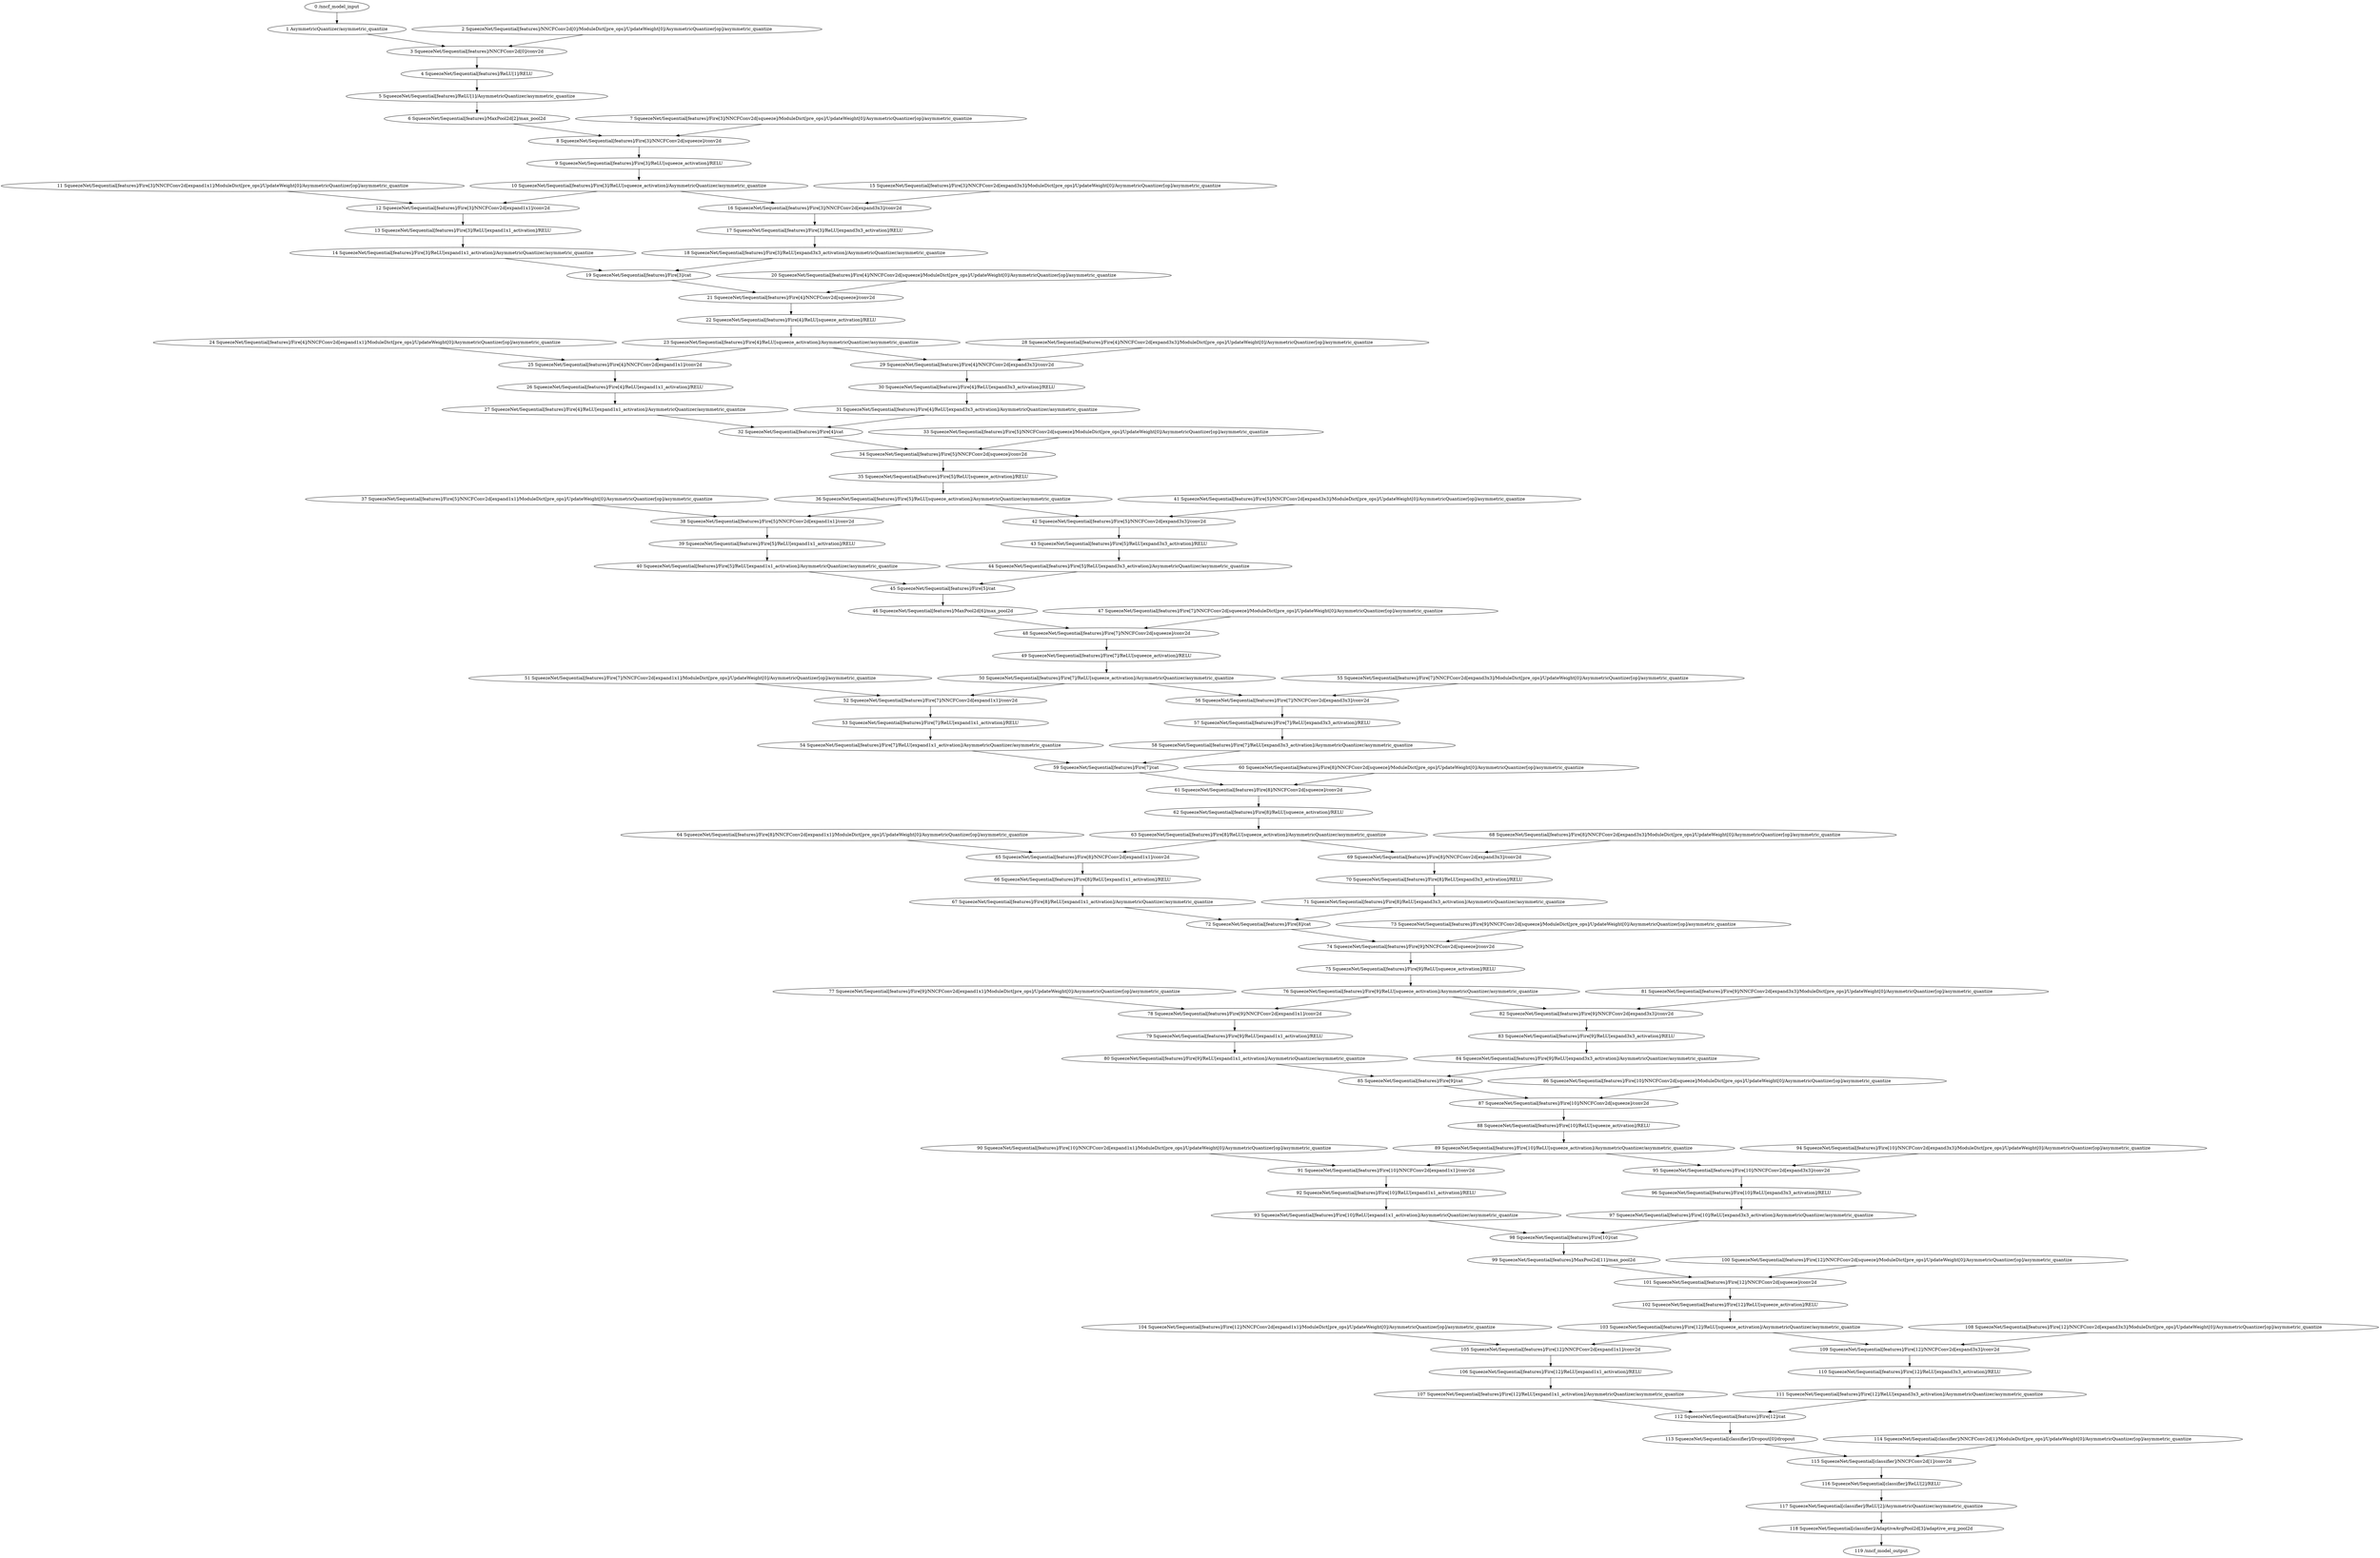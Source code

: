 strict digraph  {
"0 /nncf_model_input" [id=0, scope="", type=nncf_model_input];
"1 AsymmetricQuantizer/asymmetric_quantize" [id=1, scope=AsymmetricQuantizer, type=asymmetric_quantize];
"2 SqueezeNet/Sequential[features]/NNCFConv2d[0]/ModuleDict[pre_ops]/UpdateWeight[0]/AsymmetricQuantizer[op]/asymmetric_quantize" [id=2, scope="SqueezeNet/Sequential[features]/NNCFConv2d[0]/ModuleDict[pre_ops]/UpdateWeight[0]/AsymmetricQuantizer[op]", type=asymmetric_quantize];
"3 SqueezeNet/Sequential[features]/NNCFConv2d[0]/conv2d" [id=3, scope="SqueezeNet/Sequential[features]/NNCFConv2d[0]", type=conv2d];
"4 SqueezeNet/Sequential[features]/ReLU[1]/RELU" [id=4, scope="SqueezeNet/Sequential[features]/ReLU[1]", type=RELU];
"5 SqueezeNet/Sequential[features]/ReLU[1]/AsymmetricQuantizer/asymmetric_quantize" [id=5, scope="SqueezeNet/Sequential[features]/ReLU[1]/AsymmetricQuantizer", type=asymmetric_quantize];
"6 SqueezeNet/Sequential[features]/MaxPool2d[2]/max_pool2d" [id=6, scope="SqueezeNet/Sequential[features]/MaxPool2d[2]", type=max_pool2d];
"7 SqueezeNet/Sequential[features]/Fire[3]/NNCFConv2d[squeeze]/ModuleDict[pre_ops]/UpdateWeight[0]/AsymmetricQuantizer[op]/asymmetric_quantize" [id=7, scope="SqueezeNet/Sequential[features]/Fire[3]/NNCFConv2d[squeeze]/ModuleDict[pre_ops]/UpdateWeight[0]/AsymmetricQuantizer[op]", type=asymmetric_quantize];
"8 SqueezeNet/Sequential[features]/Fire[3]/NNCFConv2d[squeeze]/conv2d" [id=8, scope="SqueezeNet/Sequential[features]/Fire[3]/NNCFConv2d[squeeze]", type=conv2d];
"9 SqueezeNet/Sequential[features]/Fire[3]/ReLU[squeeze_activation]/RELU" [id=9, scope="SqueezeNet/Sequential[features]/Fire[3]/ReLU[squeeze_activation]", type=RELU];
"10 SqueezeNet/Sequential[features]/Fire[3]/ReLU[squeeze_activation]/AsymmetricQuantizer/asymmetric_quantize" [id=10, scope="SqueezeNet/Sequential[features]/Fire[3]/ReLU[squeeze_activation]/AsymmetricQuantizer", type=asymmetric_quantize];
"11 SqueezeNet/Sequential[features]/Fire[3]/NNCFConv2d[expand1x1]/ModuleDict[pre_ops]/UpdateWeight[0]/AsymmetricQuantizer[op]/asymmetric_quantize" [id=11, scope="SqueezeNet/Sequential[features]/Fire[3]/NNCFConv2d[expand1x1]/ModuleDict[pre_ops]/UpdateWeight[0]/AsymmetricQuantizer[op]", type=asymmetric_quantize];
"12 SqueezeNet/Sequential[features]/Fire[3]/NNCFConv2d[expand1x1]/conv2d" [id=12, scope="SqueezeNet/Sequential[features]/Fire[3]/NNCFConv2d[expand1x1]", type=conv2d];
"13 SqueezeNet/Sequential[features]/Fire[3]/ReLU[expand1x1_activation]/RELU" [id=13, scope="SqueezeNet/Sequential[features]/Fire[3]/ReLU[expand1x1_activation]", type=RELU];
"14 SqueezeNet/Sequential[features]/Fire[3]/ReLU[expand1x1_activation]/AsymmetricQuantizer/asymmetric_quantize" [id=14, scope="SqueezeNet/Sequential[features]/Fire[3]/ReLU[expand1x1_activation]/AsymmetricQuantizer", type=asymmetric_quantize];
"15 SqueezeNet/Sequential[features]/Fire[3]/NNCFConv2d[expand3x3]/ModuleDict[pre_ops]/UpdateWeight[0]/AsymmetricQuantizer[op]/asymmetric_quantize" [id=15, scope="SqueezeNet/Sequential[features]/Fire[3]/NNCFConv2d[expand3x3]/ModuleDict[pre_ops]/UpdateWeight[0]/AsymmetricQuantizer[op]", type=asymmetric_quantize];
"16 SqueezeNet/Sequential[features]/Fire[3]/NNCFConv2d[expand3x3]/conv2d" [id=16, scope="SqueezeNet/Sequential[features]/Fire[3]/NNCFConv2d[expand3x3]", type=conv2d];
"17 SqueezeNet/Sequential[features]/Fire[3]/ReLU[expand3x3_activation]/RELU" [id=17, scope="SqueezeNet/Sequential[features]/Fire[3]/ReLU[expand3x3_activation]", type=RELU];
"18 SqueezeNet/Sequential[features]/Fire[3]/ReLU[expand3x3_activation]/AsymmetricQuantizer/asymmetric_quantize" [id=18, scope="SqueezeNet/Sequential[features]/Fire[3]/ReLU[expand3x3_activation]/AsymmetricQuantizer", type=asymmetric_quantize];
"19 SqueezeNet/Sequential[features]/Fire[3]/cat" [id=19, scope="SqueezeNet/Sequential[features]/Fire[3]", type=cat];
"20 SqueezeNet/Sequential[features]/Fire[4]/NNCFConv2d[squeeze]/ModuleDict[pre_ops]/UpdateWeight[0]/AsymmetricQuantizer[op]/asymmetric_quantize" [id=20, scope="SqueezeNet/Sequential[features]/Fire[4]/NNCFConv2d[squeeze]/ModuleDict[pre_ops]/UpdateWeight[0]/AsymmetricQuantizer[op]", type=asymmetric_quantize];
"21 SqueezeNet/Sequential[features]/Fire[4]/NNCFConv2d[squeeze]/conv2d" [id=21, scope="SqueezeNet/Sequential[features]/Fire[4]/NNCFConv2d[squeeze]", type=conv2d];
"22 SqueezeNet/Sequential[features]/Fire[4]/ReLU[squeeze_activation]/RELU" [id=22, scope="SqueezeNet/Sequential[features]/Fire[4]/ReLU[squeeze_activation]", type=RELU];
"23 SqueezeNet/Sequential[features]/Fire[4]/ReLU[squeeze_activation]/AsymmetricQuantizer/asymmetric_quantize" [id=23, scope="SqueezeNet/Sequential[features]/Fire[4]/ReLU[squeeze_activation]/AsymmetricQuantizer", type=asymmetric_quantize];
"24 SqueezeNet/Sequential[features]/Fire[4]/NNCFConv2d[expand1x1]/ModuleDict[pre_ops]/UpdateWeight[0]/AsymmetricQuantizer[op]/asymmetric_quantize" [id=24, scope="SqueezeNet/Sequential[features]/Fire[4]/NNCFConv2d[expand1x1]/ModuleDict[pre_ops]/UpdateWeight[0]/AsymmetricQuantizer[op]", type=asymmetric_quantize];
"25 SqueezeNet/Sequential[features]/Fire[4]/NNCFConv2d[expand1x1]/conv2d" [id=25, scope="SqueezeNet/Sequential[features]/Fire[4]/NNCFConv2d[expand1x1]", type=conv2d];
"26 SqueezeNet/Sequential[features]/Fire[4]/ReLU[expand1x1_activation]/RELU" [id=26, scope="SqueezeNet/Sequential[features]/Fire[4]/ReLU[expand1x1_activation]", type=RELU];
"27 SqueezeNet/Sequential[features]/Fire[4]/ReLU[expand1x1_activation]/AsymmetricQuantizer/asymmetric_quantize" [id=27, scope="SqueezeNet/Sequential[features]/Fire[4]/ReLU[expand1x1_activation]/AsymmetricQuantizer", type=asymmetric_quantize];
"28 SqueezeNet/Sequential[features]/Fire[4]/NNCFConv2d[expand3x3]/ModuleDict[pre_ops]/UpdateWeight[0]/AsymmetricQuantizer[op]/asymmetric_quantize" [id=28, scope="SqueezeNet/Sequential[features]/Fire[4]/NNCFConv2d[expand3x3]/ModuleDict[pre_ops]/UpdateWeight[0]/AsymmetricQuantizer[op]", type=asymmetric_quantize];
"29 SqueezeNet/Sequential[features]/Fire[4]/NNCFConv2d[expand3x3]/conv2d" [id=29, scope="SqueezeNet/Sequential[features]/Fire[4]/NNCFConv2d[expand3x3]", type=conv2d];
"30 SqueezeNet/Sequential[features]/Fire[4]/ReLU[expand3x3_activation]/RELU" [id=30, scope="SqueezeNet/Sequential[features]/Fire[4]/ReLU[expand3x3_activation]", type=RELU];
"31 SqueezeNet/Sequential[features]/Fire[4]/ReLU[expand3x3_activation]/AsymmetricQuantizer/asymmetric_quantize" [id=31, scope="SqueezeNet/Sequential[features]/Fire[4]/ReLU[expand3x3_activation]/AsymmetricQuantizer", type=asymmetric_quantize];
"32 SqueezeNet/Sequential[features]/Fire[4]/cat" [id=32, scope="SqueezeNet/Sequential[features]/Fire[4]", type=cat];
"33 SqueezeNet/Sequential[features]/Fire[5]/NNCFConv2d[squeeze]/ModuleDict[pre_ops]/UpdateWeight[0]/AsymmetricQuantizer[op]/asymmetric_quantize" [id=33, scope="SqueezeNet/Sequential[features]/Fire[5]/NNCFConv2d[squeeze]/ModuleDict[pre_ops]/UpdateWeight[0]/AsymmetricQuantizer[op]", type=asymmetric_quantize];
"34 SqueezeNet/Sequential[features]/Fire[5]/NNCFConv2d[squeeze]/conv2d" [id=34, scope="SqueezeNet/Sequential[features]/Fire[5]/NNCFConv2d[squeeze]", type=conv2d];
"35 SqueezeNet/Sequential[features]/Fire[5]/ReLU[squeeze_activation]/RELU" [id=35, scope="SqueezeNet/Sequential[features]/Fire[5]/ReLU[squeeze_activation]", type=RELU];
"36 SqueezeNet/Sequential[features]/Fire[5]/ReLU[squeeze_activation]/AsymmetricQuantizer/asymmetric_quantize" [id=36, scope="SqueezeNet/Sequential[features]/Fire[5]/ReLU[squeeze_activation]/AsymmetricQuantizer", type=asymmetric_quantize];
"37 SqueezeNet/Sequential[features]/Fire[5]/NNCFConv2d[expand1x1]/ModuleDict[pre_ops]/UpdateWeight[0]/AsymmetricQuantizer[op]/asymmetric_quantize" [id=37, scope="SqueezeNet/Sequential[features]/Fire[5]/NNCFConv2d[expand1x1]/ModuleDict[pre_ops]/UpdateWeight[0]/AsymmetricQuantizer[op]", type=asymmetric_quantize];
"38 SqueezeNet/Sequential[features]/Fire[5]/NNCFConv2d[expand1x1]/conv2d" [id=38, scope="SqueezeNet/Sequential[features]/Fire[5]/NNCFConv2d[expand1x1]", type=conv2d];
"39 SqueezeNet/Sequential[features]/Fire[5]/ReLU[expand1x1_activation]/RELU" [id=39, scope="SqueezeNet/Sequential[features]/Fire[5]/ReLU[expand1x1_activation]", type=RELU];
"40 SqueezeNet/Sequential[features]/Fire[5]/ReLU[expand1x1_activation]/AsymmetricQuantizer/asymmetric_quantize" [id=40, scope="SqueezeNet/Sequential[features]/Fire[5]/ReLU[expand1x1_activation]/AsymmetricQuantizer", type=asymmetric_quantize];
"41 SqueezeNet/Sequential[features]/Fire[5]/NNCFConv2d[expand3x3]/ModuleDict[pre_ops]/UpdateWeight[0]/AsymmetricQuantizer[op]/asymmetric_quantize" [id=41, scope="SqueezeNet/Sequential[features]/Fire[5]/NNCFConv2d[expand3x3]/ModuleDict[pre_ops]/UpdateWeight[0]/AsymmetricQuantizer[op]", type=asymmetric_quantize];
"42 SqueezeNet/Sequential[features]/Fire[5]/NNCFConv2d[expand3x3]/conv2d" [id=42, scope="SqueezeNet/Sequential[features]/Fire[5]/NNCFConv2d[expand3x3]", type=conv2d];
"43 SqueezeNet/Sequential[features]/Fire[5]/ReLU[expand3x3_activation]/RELU" [id=43, scope="SqueezeNet/Sequential[features]/Fire[5]/ReLU[expand3x3_activation]", type=RELU];
"44 SqueezeNet/Sequential[features]/Fire[5]/ReLU[expand3x3_activation]/AsymmetricQuantizer/asymmetric_quantize" [id=44, scope="SqueezeNet/Sequential[features]/Fire[5]/ReLU[expand3x3_activation]/AsymmetricQuantizer", type=asymmetric_quantize];
"45 SqueezeNet/Sequential[features]/Fire[5]/cat" [id=45, scope="SqueezeNet/Sequential[features]/Fire[5]", type=cat];
"46 SqueezeNet/Sequential[features]/MaxPool2d[6]/max_pool2d" [id=46, scope="SqueezeNet/Sequential[features]/MaxPool2d[6]", type=max_pool2d];
"47 SqueezeNet/Sequential[features]/Fire[7]/NNCFConv2d[squeeze]/ModuleDict[pre_ops]/UpdateWeight[0]/AsymmetricQuantizer[op]/asymmetric_quantize" [id=47, scope="SqueezeNet/Sequential[features]/Fire[7]/NNCFConv2d[squeeze]/ModuleDict[pre_ops]/UpdateWeight[0]/AsymmetricQuantizer[op]", type=asymmetric_quantize];
"48 SqueezeNet/Sequential[features]/Fire[7]/NNCFConv2d[squeeze]/conv2d" [id=48, scope="SqueezeNet/Sequential[features]/Fire[7]/NNCFConv2d[squeeze]", type=conv2d];
"49 SqueezeNet/Sequential[features]/Fire[7]/ReLU[squeeze_activation]/RELU" [id=49, scope="SqueezeNet/Sequential[features]/Fire[7]/ReLU[squeeze_activation]", type=RELU];
"50 SqueezeNet/Sequential[features]/Fire[7]/ReLU[squeeze_activation]/AsymmetricQuantizer/asymmetric_quantize" [id=50, scope="SqueezeNet/Sequential[features]/Fire[7]/ReLU[squeeze_activation]/AsymmetricQuantizer", type=asymmetric_quantize];
"51 SqueezeNet/Sequential[features]/Fire[7]/NNCFConv2d[expand1x1]/ModuleDict[pre_ops]/UpdateWeight[0]/AsymmetricQuantizer[op]/asymmetric_quantize" [id=51, scope="SqueezeNet/Sequential[features]/Fire[7]/NNCFConv2d[expand1x1]/ModuleDict[pre_ops]/UpdateWeight[0]/AsymmetricQuantizer[op]", type=asymmetric_quantize];
"52 SqueezeNet/Sequential[features]/Fire[7]/NNCFConv2d[expand1x1]/conv2d" [id=52, scope="SqueezeNet/Sequential[features]/Fire[7]/NNCFConv2d[expand1x1]", type=conv2d];
"53 SqueezeNet/Sequential[features]/Fire[7]/ReLU[expand1x1_activation]/RELU" [id=53, scope="SqueezeNet/Sequential[features]/Fire[7]/ReLU[expand1x1_activation]", type=RELU];
"54 SqueezeNet/Sequential[features]/Fire[7]/ReLU[expand1x1_activation]/AsymmetricQuantizer/asymmetric_quantize" [id=54, scope="SqueezeNet/Sequential[features]/Fire[7]/ReLU[expand1x1_activation]/AsymmetricQuantizer", type=asymmetric_quantize];
"55 SqueezeNet/Sequential[features]/Fire[7]/NNCFConv2d[expand3x3]/ModuleDict[pre_ops]/UpdateWeight[0]/AsymmetricQuantizer[op]/asymmetric_quantize" [id=55, scope="SqueezeNet/Sequential[features]/Fire[7]/NNCFConv2d[expand3x3]/ModuleDict[pre_ops]/UpdateWeight[0]/AsymmetricQuantizer[op]", type=asymmetric_quantize];
"56 SqueezeNet/Sequential[features]/Fire[7]/NNCFConv2d[expand3x3]/conv2d" [id=56, scope="SqueezeNet/Sequential[features]/Fire[7]/NNCFConv2d[expand3x3]", type=conv2d];
"57 SqueezeNet/Sequential[features]/Fire[7]/ReLU[expand3x3_activation]/RELU" [id=57, scope="SqueezeNet/Sequential[features]/Fire[7]/ReLU[expand3x3_activation]", type=RELU];
"58 SqueezeNet/Sequential[features]/Fire[7]/ReLU[expand3x3_activation]/AsymmetricQuantizer/asymmetric_quantize" [id=58, scope="SqueezeNet/Sequential[features]/Fire[7]/ReLU[expand3x3_activation]/AsymmetricQuantizer", type=asymmetric_quantize];
"59 SqueezeNet/Sequential[features]/Fire[7]/cat" [id=59, scope="SqueezeNet/Sequential[features]/Fire[7]", type=cat];
"60 SqueezeNet/Sequential[features]/Fire[8]/NNCFConv2d[squeeze]/ModuleDict[pre_ops]/UpdateWeight[0]/AsymmetricQuantizer[op]/asymmetric_quantize" [id=60, scope="SqueezeNet/Sequential[features]/Fire[8]/NNCFConv2d[squeeze]/ModuleDict[pre_ops]/UpdateWeight[0]/AsymmetricQuantizer[op]", type=asymmetric_quantize];
"61 SqueezeNet/Sequential[features]/Fire[8]/NNCFConv2d[squeeze]/conv2d" [id=61, scope="SqueezeNet/Sequential[features]/Fire[8]/NNCFConv2d[squeeze]", type=conv2d];
"62 SqueezeNet/Sequential[features]/Fire[8]/ReLU[squeeze_activation]/RELU" [id=62, scope="SqueezeNet/Sequential[features]/Fire[8]/ReLU[squeeze_activation]", type=RELU];
"63 SqueezeNet/Sequential[features]/Fire[8]/ReLU[squeeze_activation]/AsymmetricQuantizer/asymmetric_quantize" [id=63, scope="SqueezeNet/Sequential[features]/Fire[8]/ReLU[squeeze_activation]/AsymmetricQuantizer", type=asymmetric_quantize];
"64 SqueezeNet/Sequential[features]/Fire[8]/NNCFConv2d[expand1x1]/ModuleDict[pre_ops]/UpdateWeight[0]/AsymmetricQuantizer[op]/asymmetric_quantize" [id=64, scope="SqueezeNet/Sequential[features]/Fire[8]/NNCFConv2d[expand1x1]/ModuleDict[pre_ops]/UpdateWeight[0]/AsymmetricQuantizer[op]", type=asymmetric_quantize];
"65 SqueezeNet/Sequential[features]/Fire[8]/NNCFConv2d[expand1x1]/conv2d" [id=65, scope="SqueezeNet/Sequential[features]/Fire[8]/NNCFConv2d[expand1x1]", type=conv2d];
"66 SqueezeNet/Sequential[features]/Fire[8]/ReLU[expand1x1_activation]/RELU" [id=66, scope="SqueezeNet/Sequential[features]/Fire[8]/ReLU[expand1x1_activation]", type=RELU];
"67 SqueezeNet/Sequential[features]/Fire[8]/ReLU[expand1x1_activation]/AsymmetricQuantizer/asymmetric_quantize" [id=67, scope="SqueezeNet/Sequential[features]/Fire[8]/ReLU[expand1x1_activation]/AsymmetricQuantizer", type=asymmetric_quantize];
"68 SqueezeNet/Sequential[features]/Fire[8]/NNCFConv2d[expand3x3]/ModuleDict[pre_ops]/UpdateWeight[0]/AsymmetricQuantizer[op]/asymmetric_quantize" [id=68, scope="SqueezeNet/Sequential[features]/Fire[8]/NNCFConv2d[expand3x3]/ModuleDict[pre_ops]/UpdateWeight[0]/AsymmetricQuantizer[op]", type=asymmetric_quantize];
"69 SqueezeNet/Sequential[features]/Fire[8]/NNCFConv2d[expand3x3]/conv2d" [id=69, scope="SqueezeNet/Sequential[features]/Fire[8]/NNCFConv2d[expand3x3]", type=conv2d];
"70 SqueezeNet/Sequential[features]/Fire[8]/ReLU[expand3x3_activation]/RELU" [id=70, scope="SqueezeNet/Sequential[features]/Fire[8]/ReLU[expand3x3_activation]", type=RELU];
"71 SqueezeNet/Sequential[features]/Fire[8]/ReLU[expand3x3_activation]/AsymmetricQuantizer/asymmetric_quantize" [id=71, scope="SqueezeNet/Sequential[features]/Fire[8]/ReLU[expand3x3_activation]/AsymmetricQuantizer", type=asymmetric_quantize];
"72 SqueezeNet/Sequential[features]/Fire[8]/cat" [id=72, scope="SqueezeNet/Sequential[features]/Fire[8]", type=cat];
"73 SqueezeNet/Sequential[features]/Fire[9]/NNCFConv2d[squeeze]/ModuleDict[pre_ops]/UpdateWeight[0]/AsymmetricQuantizer[op]/asymmetric_quantize" [id=73, scope="SqueezeNet/Sequential[features]/Fire[9]/NNCFConv2d[squeeze]/ModuleDict[pre_ops]/UpdateWeight[0]/AsymmetricQuantizer[op]", type=asymmetric_quantize];
"74 SqueezeNet/Sequential[features]/Fire[9]/NNCFConv2d[squeeze]/conv2d" [id=74, scope="SqueezeNet/Sequential[features]/Fire[9]/NNCFConv2d[squeeze]", type=conv2d];
"75 SqueezeNet/Sequential[features]/Fire[9]/ReLU[squeeze_activation]/RELU" [id=75, scope="SqueezeNet/Sequential[features]/Fire[9]/ReLU[squeeze_activation]", type=RELU];
"76 SqueezeNet/Sequential[features]/Fire[9]/ReLU[squeeze_activation]/AsymmetricQuantizer/asymmetric_quantize" [id=76, scope="SqueezeNet/Sequential[features]/Fire[9]/ReLU[squeeze_activation]/AsymmetricQuantizer", type=asymmetric_quantize];
"77 SqueezeNet/Sequential[features]/Fire[9]/NNCFConv2d[expand1x1]/ModuleDict[pre_ops]/UpdateWeight[0]/AsymmetricQuantizer[op]/asymmetric_quantize" [id=77, scope="SqueezeNet/Sequential[features]/Fire[9]/NNCFConv2d[expand1x1]/ModuleDict[pre_ops]/UpdateWeight[0]/AsymmetricQuantizer[op]", type=asymmetric_quantize];
"78 SqueezeNet/Sequential[features]/Fire[9]/NNCFConv2d[expand1x1]/conv2d" [id=78, scope="SqueezeNet/Sequential[features]/Fire[9]/NNCFConv2d[expand1x1]", type=conv2d];
"79 SqueezeNet/Sequential[features]/Fire[9]/ReLU[expand1x1_activation]/RELU" [id=79, scope="SqueezeNet/Sequential[features]/Fire[9]/ReLU[expand1x1_activation]", type=RELU];
"80 SqueezeNet/Sequential[features]/Fire[9]/ReLU[expand1x1_activation]/AsymmetricQuantizer/asymmetric_quantize" [id=80, scope="SqueezeNet/Sequential[features]/Fire[9]/ReLU[expand1x1_activation]/AsymmetricQuantizer", type=asymmetric_quantize];
"81 SqueezeNet/Sequential[features]/Fire[9]/NNCFConv2d[expand3x3]/ModuleDict[pre_ops]/UpdateWeight[0]/AsymmetricQuantizer[op]/asymmetric_quantize" [id=81, scope="SqueezeNet/Sequential[features]/Fire[9]/NNCFConv2d[expand3x3]/ModuleDict[pre_ops]/UpdateWeight[0]/AsymmetricQuantizer[op]", type=asymmetric_quantize];
"82 SqueezeNet/Sequential[features]/Fire[9]/NNCFConv2d[expand3x3]/conv2d" [id=82, scope="SqueezeNet/Sequential[features]/Fire[9]/NNCFConv2d[expand3x3]", type=conv2d];
"83 SqueezeNet/Sequential[features]/Fire[9]/ReLU[expand3x3_activation]/RELU" [id=83, scope="SqueezeNet/Sequential[features]/Fire[9]/ReLU[expand3x3_activation]", type=RELU];
"84 SqueezeNet/Sequential[features]/Fire[9]/ReLU[expand3x3_activation]/AsymmetricQuantizer/asymmetric_quantize" [id=84, scope="SqueezeNet/Sequential[features]/Fire[9]/ReLU[expand3x3_activation]/AsymmetricQuantizer", type=asymmetric_quantize];
"85 SqueezeNet/Sequential[features]/Fire[9]/cat" [id=85, scope="SqueezeNet/Sequential[features]/Fire[9]", type=cat];
"86 SqueezeNet/Sequential[features]/Fire[10]/NNCFConv2d[squeeze]/ModuleDict[pre_ops]/UpdateWeight[0]/AsymmetricQuantizer[op]/asymmetric_quantize" [id=86, scope="SqueezeNet/Sequential[features]/Fire[10]/NNCFConv2d[squeeze]/ModuleDict[pre_ops]/UpdateWeight[0]/AsymmetricQuantizer[op]", type=asymmetric_quantize];
"87 SqueezeNet/Sequential[features]/Fire[10]/NNCFConv2d[squeeze]/conv2d" [id=87, scope="SqueezeNet/Sequential[features]/Fire[10]/NNCFConv2d[squeeze]", type=conv2d];
"88 SqueezeNet/Sequential[features]/Fire[10]/ReLU[squeeze_activation]/RELU" [id=88, scope="SqueezeNet/Sequential[features]/Fire[10]/ReLU[squeeze_activation]", type=RELU];
"89 SqueezeNet/Sequential[features]/Fire[10]/ReLU[squeeze_activation]/AsymmetricQuantizer/asymmetric_quantize" [id=89, scope="SqueezeNet/Sequential[features]/Fire[10]/ReLU[squeeze_activation]/AsymmetricQuantizer", type=asymmetric_quantize];
"90 SqueezeNet/Sequential[features]/Fire[10]/NNCFConv2d[expand1x1]/ModuleDict[pre_ops]/UpdateWeight[0]/AsymmetricQuantizer[op]/asymmetric_quantize" [id=90, scope="SqueezeNet/Sequential[features]/Fire[10]/NNCFConv2d[expand1x1]/ModuleDict[pre_ops]/UpdateWeight[0]/AsymmetricQuantizer[op]", type=asymmetric_quantize];
"91 SqueezeNet/Sequential[features]/Fire[10]/NNCFConv2d[expand1x1]/conv2d" [id=91, scope="SqueezeNet/Sequential[features]/Fire[10]/NNCFConv2d[expand1x1]", type=conv2d];
"92 SqueezeNet/Sequential[features]/Fire[10]/ReLU[expand1x1_activation]/RELU" [id=92, scope="SqueezeNet/Sequential[features]/Fire[10]/ReLU[expand1x1_activation]", type=RELU];
"93 SqueezeNet/Sequential[features]/Fire[10]/ReLU[expand1x1_activation]/AsymmetricQuantizer/asymmetric_quantize" [id=93, scope="SqueezeNet/Sequential[features]/Fire[10]/ReLU[expand1x1_activation]/AsymmetricQuantizer", type=asymmetric_quantize];
"94 SqueezeNet/Sequential[features]/Fire[10]/NNCFConv2d[expand3x3]/ModuleDict[pre_ops]/UpdateWeight[0]/AsymmetricQuantizer[op]/asymmetric_quantize" [id=94, scope="SqueezeNet/Sequential[features]/Fire[10]/NNCFConv2d[expand3x3]/ModuleDict[pre_ops]/UpdateWeight[0]/AsymmetricQuantizer[op]", type=asymmetric_quantize];
"95 SqueezeNet/Sequential[features]/Fire[10]/NNCFConv2d[expand3x3]/conv2d" [id=95, scope="SqueezeNet/Sequential[features]/Fire[10]/NNCFConv2d[expand3x3]", type=conv2d];
"96 SqueezeNet/Sequential[features]/Fire[10]/ReLU[expand3x3_activation]/RELU" [id=96, scope="SqueezeNet/Sequential[features]/Fire[10]/ReLU[expand3x3_activation]", type=RELU];
"97 SqueezeNet/Sequential[features]/Fire[10]/ReLU[expand3x3_activation]/AsymmetricQuantizer/asymmetric_quantize" [id=97, scope="SqueezeNet/Sequential[features]/Fire[10]/ReLU[expand3x3_activation]/AsymmetricQuantizer", type=asymmetric_quantize];
"98 SqueezeNet/Sequential[features]/Fire[10]/cat" [id=98, scope="SqueezeNet/Sequential[features]/Fire[10]", type=cat];
"99 SqueezeNet/Sequential[features]/MaxPool2d[11]/max_pool2d" [id=99, scope="SqueezeNet/Sequential[features]/MaxPool2d[11]", type=max_pool2d];
"100 SqueezeNet/Sequential[features]/Fire[12]/NNCFConv2d[squeeze]/ModuleDict[pre_ops]/UpdateWeight[0]/AsymmetricQuantizer[op]/asymmetric_quantize" [id=100, scope="SqueezeNet/Sequential[features]/Fire[12]/NNCFConv2d[squeeze]/ModuleDict[pre_ops]/UpdateWeight[0]/AsymmetricQuantizer[op]", type=asymmetric_quantize];
"101 SqueezeNet/Sequential[features]/Fire[12]/NNCFConv2d[squeeze]/conv2d" [id=101, scope="SqueezeNet/Sequential[features]/Fire[12]/NNCFConv2d[squeeze]", type=conv2d];
"102 SqueezeNet/Sequential[features]/Fire[12]/ReLU[squeeze_activation]/RELU" [id=102, scope="SqueezeNet/Sequential[features]/Fire[12]/ReLU[squeeze_activation]", type=RELU];
"103 SqueezeNet/Sequential[features]/Fire[12]/ReLU[squeeze_activation]/AsymmetricQuantizer/asymmetric_quantize" [id=103, scope="SqueezeNet/Sequential[features]/Fire[12]/ReLU[squeeze_activation]/AsymmetricQuantizer", type=asymmetric_quantize];
"104 SqueezeNet/Sequential[features]/Fire[12]/NNCFConv2d[expand1x1]/ModuleDict[pre_ops]/UpdateWeight[0]/AsymmetricQuantizer[op]/asymmetric_quantize" [id=104, scope="SqueezeNet/Sequential[features]/Fire[12]/NNCFConv2d[expand1x1]/ModuleDict[pre_ops]/UpdateWeight[0]/AsymmetricQuantizer[op]", type=asymmetric_quantize];
"105 SqueezeNet/Sequential[features]/Fire[12]/NNCFConv2d[expand1x1]/conv2d" [id=105, scope="SqueezeNet/Sequential[features]/Fire[12]/NNCFConv2d[expand1x1]", type=conv2d];
"106 SqueezeNet/Sequential[features]/Fire[12]/ReLU[expand1x1_activation]/RELU" [id=106, scope="SqueezeNet/Sequential[features]/Fire[12]/ReLU[expand1x1_activation]", type=RELU];
"107 SqueezeNet/Sequential[features]/Fire[12]/ReLU[expand1x1_activation]/AsymmetricQuantizer/asymmetric_quantize" [id=107, scope="SqueezeNet/Sequential[features]/Fire[12]/ReLU[expand1x1_activation]/AsymmetricQuantizer", type=asymmetric_quantize];
"108 SqueezeNet/Sequential[features]/Fire[12]/NNCFConv2d[expand3x3]/ModuleDict[pre_ops]/UpdateWeight[0]/AsymmetricQuantizer[op]/asymmetric_quantize" [id=108, scope="SqueezeNet/Sequential[features]/Fire[12]/NNCFConv2d[expand3x3]/ModuleDict[pre_ops]/UpdateWeight[0]/AsymmetricQuantizer[op]", type=asymmetric_quantize];
"109 SqueezeNet/Sequential[features]/Fire[12]/NNCFConv2d[expand3x3]/conv2d" [id=109, scope="SqueezeNet/Sequential[features]/Fire[12]/NNCFConv2d[expand3x3]", type=conv2d];
"110 SqueezeNet/Sequential[features]/Fire[12]/ReLU[expand3x3_activation]/RELU" [id=110, scope="SqueezeNet/Sequential[features]/Fire[12]/ReLU[expand3x3_activation]", type=RELU];
"111 SqueezeNet/Sequential[features]/Fire[12]/ReLU[expand3x3_activation]/AsymmetricQuantizer/asymmetric_quantize" [id=111, scope="SqueezeNet/Sequential[features]/Fire[12]/ReLU[expand3x3_activation]/AsymmetricQuantizer", type=asymmetric_quantize];
"112 SqueezeNet/Sequential[features]/Fire[12]/cat" [id=112, scope="SqueezeNet/Sequential[features]/Fire[12]", type=cat];
"113 SqueezeNet/Sequential[classifier]/Dropout[0]/dropout" [id=113, scope="SqueezeNet/Sequential[classifier]/Dropout[0]", type=dropout];
"114 SqueezeNet/Sequential[classifier]/NNCFConv2d[1]/ModuleDict[pre_ops]/UpdateWeight[0]/AsymmetricQuantizer[op]/asymmetric_quantize" [id=114, scope="SqueezeNet/Sequential[classifier]/NNCFConv2d[1]/ModuleDict[pre_ops]/UpdateWeight[0]/AsymmetricQuantizer[op]", type=asymmetric_quantize];
"115 SqueezeNet/Sequential[classifier]/NNCFConv2d[1]/conv2d" [id=115, scope="SqueezeNet/Sequential[classifier]/NNCFConv2d[1]", type=conv2d];
"116 SqueezeNet/Sequential[classifier]/ReLU[2]/RELU" [id=116, scope="SqueezeNet/Sequential[classifier]/ReLU[2]", type=RELU];
"117 SqueezeNet/Sequential[classifier]/ReLU[2]/AsymmetricQuantizer/asymmetric_quantize" [id=117, scope="SqueezeNet/Sequential[classifier]/ReLU[2]/AsymmetricQuantizer", type=asymmetric_quantize];
"118 SqueezeNet/Sequential[classifier]/AdaptiveAvgPool2d[3]/adaptive_avg_pool2d" [id=118, scope="SqueezeNet/Sequential[classifier]/AdaptiveAvgPool2d[3]", type=adaptive_avg_pool2d];
"119 /nncf_model_output" [id=119, scope="", type=nncf_model_output];
"0 /nncf_model_input" -> "1 AsymmetricQuantizer/asymmetric_quantize";
"1 AsymmetricQuantizer/asymmetric_quantize" -> "3 SqueezeNet/Sequential[features]/NNCFConv2d[0]/conv2d";
"2 SqueezeNet/Sequential[features]/NNCFConv2d[0]/ModuleDict[pre_ops]/UpdateWeight[0]/AsymmetricQuantizer[op]/asymmetric_quantize" -> "3 SqueezeNet/Sequential[features]/NNCFConv2d[0]/conv2d";
"3 SqueezeNet/Sequential[features]/NNCFConv2d[0]/conv2d" -> "4 SqueezeNet/Sequential[features]/ReLU[1]/RELU";
"4 SqueezeNet/Sequential[features]/ReLU[1]/RELU" -> "5 SqueezeNet/Sequential[features]/ReLU[1]/AsymmetricQuantizer/asymmetric_quantize";
"5 SqueezeNet/Sequential[features]/ReLU[1]/AsymmetricQuantizer/asymmetric_quantize" -> "6 SqueezeNet/Sequential[features]/MaxPool2d[2]/max_pool2d";
"6 SqueezeNet/Sequential[features]/MaxPool2d[2]/max_pool2d" -> "8 SqueezeNet/Sequential[features]/Fire[3]/NNCFConv2d[squeeze]/conv2d";
"7 SqueezeNet/Sequential[features]/Fire[3]/NNCFConv2d[squeeze]/ModuleDict[pre_ops]/UpdateWeight[0]/AsymmetricQuantizer[op]/asymmetric_quantize" -> "8 SqueezeNet/Sequential[features]/Fire[3]/NNCFConv2d[squeeze]/conv2d";
"8 SqueezeNet/Sequential[features]/Fire[3]/NNCFConv2d[squeeze]/conv2d" -> "9 SqueezeNet/Sequential[features]/Fire[3]/ReLU[squeeze_activation]/RELU";
"9 SqueezeNet/Sequential[features]/Fire[3]/ReLU[squeeze_activation]/RELU" -> "10 SqueezeNet/Sequential[features]/Fire[3]/ReLU[squeeze_activation]/AsymmetricQuantizer/asymmetric_quantize";
"10 SqueezeNet/Sequential[features]/Fire[3]/ReLU[squeeze_activation]/AsymmetricQuantizer/asymmetric_quantize" -> "12 SqueezeNet/Sequential[features]/Fire[3]/NNCFConv2d[expand1x1]/conv2d";
"10 SqueezeNet/Sequential[features]/Fire[3]/ReLU[squeeze_activation]/AsymmetricQuantizer/asymmetric_quantize" -> "16 SqueezeNet/Sequential[features]/Fire[3]/NNCFConv2d[expand3x3]/conv2d";
"11 SqueezeNet/Sequential[features]/Fire[3]/NNCFConv2d[expand1x1]/ModuleDict[pre_ops]/UpdateWeight[0]/AsymmetricQuantizer[op]/asymmetric_quantize" -> "12 SqueezeNet/Sequential[features]/Fire[3]/NNCFConv2d[expand1x1]/conv2d";
"12 SqueezeNet/Sequential[features]/Fire[3]/NNCFConv2d[expand1x1]/conv2d" -> "13 SqueezeNet/Sequential[features]/Fire[3]/ReLU[expand1x1_activation]/RELU";
"13 SqueezeNet/Sequential[features]/Fire[3]/ReLU[expand1x1_activation]/RELU" -> "14 SqueezeNet/Sequential[features]/Fire[3]/ReLU[expand1x1_activation]/AsymmetricQuantizer/asymmetric_quantize";
"14 SqueezeNet/Sequential[features]/Fire[3]/ReLU[expand1x1_activation]/AsymmetricQuantizer/asymmetric_quantize" -> "19 SqueezeNet/Sequential[features]/Fire[3]/cat";
"15 SqueezeNet/Sequential[features]/Fire[3]/NNCFConv2d[expand3x3]/ModuleDict[pre_ops]/UpdateWeight[0]/AsymmetricQuantizer[op]/asymmetric_quantize" -> "16 SqueezeNet/Sequential[features]/Fire[3]/NNCFConv2d[expand3x3]/conv2d";
"16 SqueezeNet/Sequential[features]/Fire[3]/NNCFConv2d[expand3x3]/conv2d" -> "17 SqueezeNet/Sequential[features]/Fire[3]/ReLU[expand3x3_activation]/RELU";
"17 SqueezeNet/Sequential[features]/Fire[3]/ReLU[expand3x3_activation]/RELU" -> "18 SqueezeNet/Sequential[features]/Fire[3]/ReLU[expand3x3_activation]/AsymmetricQuantizer/asymmetric_quantize";
"18 SqueezeNet/Sequential[features]/Fire[3]/ReLU[expand3x3_activation]/AsymmetricQuantizer/asymmetric_quantize" -> "19 SqueezeNet/Sequential[features]/Fire[3]/cat";
"19 SqueezeNet/Sequential[features]/Fire[3]/cat" -> "21 SqueezeNet/Sequential[features]/Fire[4]/NNCFConv2d[squeeze]/conv2d";
"20 SqueezeNet/Sequential[features]/Fire[4]/NNCFConv2d[squeeze]/ModuleDict[pre_ops]/UpdateWeight[0]/AsymmetricQuantizer[op]/asymmetric_quantize" -> "21 SqueezeNet/Sequential[features]/Fire[4]/NNCFConv2d[squeeze]/conv2d";
"21 SqueezeNet/Sequential[features]/Fire[4]/NNCFConv2d[squeeze]/conv2d" -> "22 SqueezeNet/Sequential[features]/Fire[4]/ReLU[squeeze_activation]/RELU";
"22 SqueezeNet/Sequential[features]/Fire[4]/ReLU[squeeze_activation]/RELU" -> "23 SqueezeNet/Sequential[features]/Fire[4]/ReLU[squeeze_activation]/AsymmetricQuantizer/asymmetric_quantize";
"23 SqueezeNet/Sequential[features]/Fire[4]/ReLU[squeeze_activation]/AsymmetricQuantizer/asymmetric_quantize" -> "25 SqueezeNet/Sequential[features]/Fire[4]/NNCFConv2d[expand1x1]/conv2d";
"23 SqueezeNet/Sequential[features]/Fire[4]/ReLU[squeeze_activation]/AsymmetricQuantizer/asymmetric_quantize" -> "29 SqueezeNet/Sequential[features]/Fire[4]/NNCFConv2d[expand3x3]/conv2d";
"24 SqueezeNet/Sequential[features]/Fire[4]/NNCFConv2d[expand1x1]/ModuleDict[pre_ops]/UpdateWeight[0]/AsymmetricQuantizer[op]/asymmetric_quantize" -> "25 SqueezeNet/Sequential[features]/Fire[4]/NNCFConv2d[expand1x1]/conv2d";
"25 SqueezeNet/Sequential[features]/Fire[4]/NNCFConv2d[expand1x1]/conv2d" -> "26 SqueezeNet/Sequential[features]/Fire[4]/ReLU[expand1x1_activation]/RELU";
"26 SqueezeNet/Sequential[features]/Fire[4]/ReLU[expand1x1_activation]/RELU" -> "27 SqueezeNet/Sequential[features]/Fire[4]/ReLU[expand1x1_activation]/AsymmetricQuantizer/asymmetric_quantize";
"27 SqueezeNet/Sequential[features]/Fire[4]/ReLU[expand1x1_activation]/AsymmetricQuantizer/asymmetric_quantize" -> "32 SqueezeNet/Sequential[features]/Fire[4]/cat";
"28 SqueezeNet/Sequential[features]/Fire[4]/NNCFConv2d[expand3x3]/ModuleDict[pre_ops]/UpdateWeight[0]/AsymmetricQuantizer[op]/asymmetric_quantize" -> "29 SqueezeNet/Sequential[features]/Fire[4]/NNCFConv2d[expand3x3]/conv2d";
"29 SqueezeNet/Sequential[features]/Fire[4]/NNCFConv2d[expand3x3]/conv2d" -> "30 SqueezeNet/Sequential[features]/Fire[4]/ReLU[expand3x3_activation]/RELU";
"30 SqueezeNet/Sequential[features]/Fire[4]/ReLU[expand3x3_activation]/RELU" -> "31 SqueezeNet/Sequential[features]/Fire[4]/ReLU[expand3x3_activation]/AsymmetricQuantizer/asymmetric_quantize";
"31 SqueezeNet/Sequential[features]/Fire[4]/ReLU[expand3x3_activation]/AsymmetricQuantizer/asymmetric_quantize" -> "32 SqueezeNet/Sequential[features]/Fire[4]/cat";
"32 SqueezeNet/Sequential[features]/Fire[4]/cat" -> "34 SqueezeNet/Sequential[features]/Fire[5]/NNCFConv2d[squeeze]/conv2d";
"33 SqueezeNet/Sequential[features]/Fire[5]/NNCFConv2d[squeeze]/ModuleDict[pre_ops]/UpdateWeight[0]/AsymmetricQuantizer[op]/asymmetric_quantize" -> "34 SqueezeNet/Sequential[features]/Fire[5]/NNCFConv2d[squeeze]/conv2d";
"34 SqueezeNet/Sequential[features]/Fire[5]/NNCFConv2d[squeeze]/conv2d" -> "35 SqueezeNet/Sequential[features]/Fire[5]/ReLU[squeeze_activation]/RELU";
"35 SqueezeNet/Sequential[features]/Fire[5]/ReLU[squeeze_activation]/RELU" -> "36 SqueezeNet/Sequential[features]/Fire[5]/ReLU[squeeze_activation]/AsymmetricQuantizer/asymmetric_quantize";
"36 SqueezeNet/Sequential[features]/Fire[5]/ReLU[squeeze_activation]/AsymmetricQuantizer/asymmetric_quantize" -> "38 SqueezeNet/Sequential[features]/Fire[5]/NNCFConv2d[expand1x1]/conv2d";
"36 SqueezeNet/Sequential[features]/Fire[5]/ReLU[squeeze_activation]/AsymmetricQuantizer/asymmetric_quantize" -> "42 SqueezeNet/Sequential[features]/Fire[5]/NNCFConv2d[expand3x3]/conv2d";
"37 SqueezeNet/Sequential[features]/Fire[5]/NNCFConv2d[expand1x1]/ModuleDict[pre_ops]/UpdateWeight[0]/AsymmetricQuantizer[op]/asymmetric_quantize" -> "38 SqueezeNet/Sequential[features]/Fire[5]/NNCFConv2d[expand1x1]/conv2d";
"38 SqueezeNet/Sequential[features]/Fire[5]/NNCFConv2d[expand1x1]/conv2d" -> "39 SqueezeNet/Sequential[features]/Fire[5]/ReLU[expand1x1_activation]/RELU";
"39 SqueezeNet/Sequential[features]/Fire[5]/ReLU[expand1x1_activation]/RELU" -> "40 SqueezeNet/Sequential[features]/Fire[5]/ReLU[expand1x1_activation]/AsymmetricQuantizer/asymmetric_quantize";
"40 SqueezeNet/Sequential[features]/Fire[5]/ReLU[expand1x1_activation]/AsymmetricQuantizer/asymmetric_quantize" -> "45 SqueezeNet/Sequential[features]/Fire[5]/cat";
"41 SqueezeNet/Sequential[features]/Fire[5]/NNCFConv2d[expand3x3]/ModuleDict[pre_ops]/UpdateWeight[0]/AsymmetricQuantizer[op]/asymmetric_quantize" -> "42 SqueezeNet/Sequential[features]/Fire[5]/NNCFConv2d[expand3x3]/conv2d";
"42 SqueezeNet/Sequential[features]/Fire[5]/NNCFConv2d[expand3x3]/conv2d" -> "43 SqueezeNet/Sequential[features]/Fire[5]/ReLU[expand3x3_activation]/RELU";
"43 SqueezeNet/Sequential[features]/Fire[5]/ReLU[expand3x3_activation]/RELU" -> "44 SqueezeNet/Sequential[features]/Fire[5]/ReLU[expand3x3_activation]/AsymmetricQuantizer/asymmetric_quantize";
"44 SqueezeNet/Sequential[features]/Fire[5]/ReLU[expand3x3_activation]/AsymmetricQuantizer/asymmetric_quantize" -> "45 SqueezeNet/Sequential[features]/Fire[5]/cat";
"45 SqueezeNet/Sequential[features]/Fire[5]/cat" -> "46 SqueezeNet/Sequential[features]/MaxPool2d[6]/max_pool2d";
"46 SqueezeNet/Sequential[features]/MaxPool2d[6]/max_pool2d" -> "48 SqueezeNet/Sequential[features]/Fire[7]/NNCFConv2d[squeeze]/conv2d";
"47 SqueezeNet/Sequential[features]/Fire[7]/NNCFConv2d[squeeze]/ModuleDict[pre_ops]/UpdateWeight[0]/AsymmetricQuantizer[op]/asymmetric_quantize" -> "48 SqueezeNet/Sequential[features]/Fire[7]/NNCFConv2d[squeeze]/conv2d";
"48 SqueezeNet/Sequential[features]/Fire[7]/NNCFConv2d[squeeze]/conv2d" -> "49 SqueezeNet/Sequential[features]/Fire[7]/ReLU[squeeze_activation]/RELU";
"49 SqueezeNet/Sequential[features]/Fire[7]/ReLU[squeeze_activation]/RELU" -> "50 SqueezeNet/Sequential[features]/Fire[7]/ReLU[squeeze_activation]/AsymmetricQuantizer/asymmetric_quantize";
"50 SqueezeNet/Sequential[features]/Fire[7]/ReLU[squeeze_activation]/AsymmetricQuantizer/asymmetric_quantize" -> "52 SqueezeNet/Sequential[features]/Fire[7]/NNCFConv2d[expand1x1]/conv2d";
"50 SqueezeNet/Sequential[features]/Fire[7]/ReLU[squeeze_activation]/AsymmetricQuantizer/asymmetric_quantize" -> "56 SqueezeNet/Sequential[features]/Fire[7]/NNCFConv2d[expand3x3]/conv2d";
"51 SqueezeNet/Sequential[features]/Fire[7]/NNCFConv2d[expand1x1]/ModuleDict[pre_ops]/UpdateWeight[0]/AsymmetricQuantizer[op]/asymmetric_quantize" -> "52 SqueezeNet/Sequential[features]/Fire[7]/NNCFConv2d[expand1x1]/conv2d";
"52 SqueezeNet/Sequential[features]/Fire[7]/NNCFConv2d[expand1x1]/conv2d" -> "53 SqueezeNet/Sequential[features]/Fire[7]/ReLU[expand1x1_activation]/RELU";
"53 SqueezeNet/Sequential[features]/Fire[7]/ReLU[expand1x1_activation]/RELU" -> "54 SqueezeNet/Sequential[features]/Fire[7]/ReLU[expand1x1_activation]/AsymmetricQuantizer/asymmetric_quantize";
"54 SqueezeNet/Sequential[features]/Fire[7]/ReLU[expand1x1_activation]/AsymmetricQuantizer/asymmetric_quantize" -> "59 SqueezeNet/Sequential[features]/Fire[7]/cat";
"55 SqueezeNet/Sequential[features]/Fire[7]/NNCFConv2d[expand3x3]/ModuleDict[pre_ops]/UpdateWeight[0]/AsymmetricQuantizer[op]/asymmetric_quantize" -> "56 SqueezeNet/Sequential[features]/Fire[7]/NNCFConv2d[expand3x3]/conv2d";
"56 SqueezeNet/Sequential[features]/Fire[7]/NNCFConv2d[expand3x3]/conv2d" -> "57 SqueezeNet/Sequential[features]/Fire[7]/ReLU[expand3x3_activation]/RELU";
"57 SqueezeNet/Sequential[features]/Fire[7]/ReLU[expand3x3_activation]/RELU" -> "58 SqueezeNet/Sequential[features]/Fire[7]/ReLU[expand3x3_activation]/AsymmetricQuantizer/asymmetric_quantize";
"58 SqueezeNet/Sequential[features]/Fire[7]/ReLU[expand3x3_activation]/AsymmetricQuantizer/asymmetric_quantize" -> "59 SqueezeNet/Sequential[features]/Fire[7]/cat";
"59 SqueezeNet/Sequential[features]/Fire[7]/cat" -> "61 SqueezeNet/Sequential[features]/Fire[8]/NNCFConv2d[squeeze]/conv2d";
"60 SqueezeNet/Sequential[features]/Fire[8]/NNCFConv2d[squeeze]/ModuleDict[pre_ops]/UpdateWeight[0]/AsymmetricQuantizer[op]/asymmetric_quantize" -> "61 SqueezeNet/Sequential[features]/Fire[8]/NNCFConv2d[squeeze]/conv2d";
"61 SqueezeNet/Sequential[features]/Fire[8]/NNCFConv2d[squeeze]/conv2d" -> "62 SqueezeNet/Sequential[features]/Fire[8]/ReLU[squeeze_activation]/RELU";
"62 SqueezeNet/Sequential[features]/Fire[8]/ReLU[squeeze_activation]/RELU" -> "63 SqueezeNet/Sequential[features]/Fire[8]/ReLU[squeeze_activation]/AsymmetricQuantizer/asymmetric_quantize";
"63 SqueezeNet/Sequential[features]/Fire[8]/ReLU[squeeze_activation]/AsymmetricQuantizer/asymmetric_quantize" -> "65 SqueezeNet/Sequential[features]/Fire[8]/NNCFConv2d[expand1x1]/conv2d";
"63 SqueezeNet/Sequential[features]/Fire[8]/ReLU[squeeze_activation]/AsymmetricQuantizer/asymmetric_quantize" -> "69 SqueezeNet/Sequential[features]/Fire[8]/NNCFConv2d[expand3x3]/conv2d";
"64 SqueezeNet/Sequential[features]/Fire[8]/NNCFConv2d[expand1x1]/ModuleDict[pre_ops]/UpdateWeight[0]/AsymmetricQuantizer[op]/asymmetric_quantize" -> "65 SqueezeNet/Sequential[features]/Fire[8]/NNCFConv2d[expand1x1]/conv2d";
"65 SqueezeNet/Sequential[features]/Fire[8]/NNCFConv2d[expand1x1]/conv2d" -> "66 SqueezeNet/Sequential[features]/Fire[8]/ReLU[expand1x1_activation]/RELU";
"66 SqueezeNet/Sequential[features]/Fire[8]/ReLU[expand1x1_activation]/RELU" -> "67 SqueezeNet/Sequential[features]/Fire[8]/ReLU[expand1x1_activation]/AsymmetricQuantizer/asymmetric_quantize";
"67 SqueezeNet/Sequential[features]/Fire[8]/ReLU[expand1x1_activation]/AsymmetricQuantizer/asymmetric_quantize" -> "72 SqueezeNet/Sequential[features]/Fire[8]/cat";
"68 SqueezeNet/Sequential[features]/Fire[8]/NNCFConv2d[expand3x3]/ModuleDict[pre_ops]/UpdateWeight[0]/AsymmetricQuantizer[op]/asymmetric_quantize" -> "69 SqueezeNet/Sequential[features]/Fire[8]/NNCFConv2d[expand3x3]/conv2d";
"69 SqueezeNet/Sequential[features]/Fire[8]/NNCFConv2d[expand3x3]/conv2d" -> "70 SqueezeNet/Sequential[features]/Fire[8]/ReLU[expand3x3_activation]/RELU";
"70 SqueezeNet/Sequential[features]/Fire[8]/ReLU[expand3x3_activation]/RELU" -> "71 SqueezeNet/Sequential[features]/Fire[8]/ReLU[expand3x3_activation]/AsymmetricQuantizer/asymmetric_quantize";
"71 SqueezeNet/Sequential[features]/Fire[8]/ReLU[expand3x3_activation]/AsymmetricQuantizer/asymmetric_quantize" -> "72 SqueezeNet/Sequential[features]/Fire[8]/cat";
"72 SqueezeNet/Sequential[features]/Fire[8]/cat" -> "74 SqueezeNet/Sequential[features]/Fire[9]/NNCFConv2d[squeeze]/conv2d";
"73 SqueezeNet/Sequential[features]/Fire[9]/NNCFConv2d[squeeze]/ModuleDict[pre_ops]/UpdateWeight[0]/AsymmetricQuantizer[op]/asymmetric_quantize" -> "74 SqueezeNet/Sequential[features]/Fire[9]/NNCFConv2d[squeeze]/conv2d";
"74 SqueezeNet/Sequential[features]/Fire[9]/NNCFConv2d[squeeze]/conv2d" -> "75 SqueezeNet/Sequential[features]/Fire[9]/ReLU[squeeze_activation]/RELU";
"75 SqueezeNet/Sequential[features]/Fire[9]/ReLU[squeeze_activation]/RELU" -> "76 SqueezeNet/Sequential[features]/Fire[9]/ReLU[squeeze_activation]/AsymmetricQuantizer/asymmetric_quantize";
"76 SqueezeNet/Sequential[features]/Fire[9]/ReLU[squeeze_activation]/AsymmetricQuantizer/asymmetric_quantize" -> "78 SqueezeNet/Sequential[features]/Fire[9]/NNCFConv2d[expand1x1]/conv2d";
"76 SqueezeNet/Sequential[features]/Fire[9]/ReLU[squeeze_activation]/AsymmetricQuantizer/asymmetric_quantize" -> "82 SqueezeNet/Sequential[features]/Fire[9]/NNCFConv2d[expand3x3]/conv2d";
"77 SqueezeNet/Sequential[features]/Fire[9]/NNCFConv2d[expand1x1]/ModuleDict[pre_ops]/UpdateWeight[0]/AsymmetricQuantizer[op]/asymmetric_quantize" -> "78 SqueezeNet/Sequential[features]/Fire[9]/NNCFConv2d[expand1x1]/conv2d";
"78 SqueezeNet/Sequential[features]/Fire[9]/NNCFConv2d[expand1x1]/conv2d" -> "79 SqueezeNet/Sequential[features]/Fire[9]/ReLU[expand1x1_activation]/RELU";
"79 SqueezeNet/Sequential[features]/Fire[9]/ReLU[expand1x1_activation]/RELU" -> "80 SqueezeNet/Sequential[features]/Fire[9]/ReLU[expand1x1_activation]/AsymmetricQuantizer/asymmetric_quantize";
"80 SqueezeNet/Sequential[features]/Fire[9]/ReLU[expand1x1_activation]/AsymmetricQuantizer/asymmetric_quantize" -> "85 SqueezeNet/Sequential[features]/Fire[9]/cat";
"81 SqueezeNet/Sequential[features]/Fire[9]/NNCFConv2d[expand3x3]/ModuleDict[pre_ops]/UpdateWeight[0]/AsymmetricQuantizer[op]/asymmetric_quantize" -> "82 SqueezeNet/Sequential[features]/Fire[9]/NNCFConv2d[expand3x3]/conv2d";
"82 SqueezeNet/Sequential[features]/Fire[9]/NNCFConv2d[expand3x3]/conv2d" -> "83 SqueezeNet/Sequential[features]/Fire[9]/ReLU[expand3x3_activation]/RELU";
"83 SqueezeNet/Sequential[features]/Fire[9]/ReLU[expand3x3_activation]/RELU" -> "84 SqueezeNet/Sequential[features]/Fire[9]/ReLU[expand3x3_activation]/AsymmetricQuantizer/asymmetric_quantize";
"84 SqueezeNet/Sequential[features]/Fire[9]/ReLU[expand3x3_activation]/AsymmetricQuantizer/asymmetric_quantize" -> "85 SqueezeNet/Sequential[features]/Fire[9]/cat";
"85 SqueezeNet/Sequential[features]/Fire[9]/cat" -> "87 SqueezeNet/Sequential[features]/Fire[10]/NNCFConv2d[squeeze]/conv2d";
"86 SqueezeNet/Sequential[features]/Fire[10]/NNCFConv2d[squeeze]/ModuleDict[pre_ops]/UpdateWeight[0]/AsymmetricQuantizer[op]/asymmetric_quantize" -> "87 SqueezeNet/Sequential[features]/Fire[10]/NNCFConv2d[squeeze]/conv2d";
"87 SqueezeNet/Sequential[features]/Fire[10]/NNCFConv2d[squeeze]/conv2d" -> "88 SqueezeNet/Sequential[features]/Fire[10]/ReLU[squeeze_activation]/RELU";
"88 SqueezeNet/Sequential[features]/Fire[10]/ReLU[squeeze_activation]/RELU" -> "89 SqueezeNet/Sequential[features]/Fire[10]/ReLU[squeeze_activation]/AsymmetricQuantizer/asymmetric_quantize";
"89 SqueezeNet/Sequential[features]/Fire[10]/ReLU[squeeze_activation]/AsymmetricQuantizer/asymmetric_quantize" -> "91 SqueezeNet/Sequential[features]/Fire[10]/NNCFConv2d[expand1x1]/conv2d";
"89 SqueezeNet/Sequential[features]/Fire[10]/ReLU[squeeze_activation]/AsymmetricQuantizer/asymmetric_quantize" -> "95 SqueezeNet/Sequential[features]/Fire[10]/NNCFConv2d[expand3x3]/conv2d";
"90 SqueezeNet/Sequential[features]/Fire[10]/NNCFConv2d[expand1x1]/ModuleDict[pre_ops]/UpdateWeight[0]/AsymmetricQuantizer[op]/asymmetric_quantize" -> "91 SqueezeNet/Sequential[features]/Fire[10]/NNCFConv2d[expand1x1]/conv2d";
"91 SqueezeNet/Sequential[features]/Fire[10]/NNCFConv2d[expand1x1]/conv2d" -> "92 SqueezeNet/Sequential[features]/Fire[10]/ReLU[expand1x1_activation]/RELU";
"92 SqueezeNet/Sequential[features]/Fire[10]/ReLU[expand1x1_activation]/RELU" -> "93 SqueezeNet/Sequential[features]/Fire[10]/ReLU[expand1x1_activation]/AsymmetricQuantizer/asymmetric_quantize";
"93 SqueezeNet/Sequential[features]/Fire[10]/ReLU[expand1x1_activation]/AsymmetricQuantizer/asymmetric_quantize" -> "98 SqueezeNet/Sequential[features]/Fire[10]/cat";
"94 SqueezeNet/Sequential[features]/Fire[10]/NNCFConv2d[expand3x3]/ModuleDict[pre_ops]/UpdateWeight[0]/AsymmetricQuantizer[op]/asymmetric_quantize" -> "95 SqueezeNet/Sequential[features]/Fire[10]/NNCFConv2d[expand3x3]/conv2d";
"95 SqueezeNet/Sequential[features]/Fire[10]/NNCFConv2d[expand3x3]/conv2d" -> "96 SqueezeNet/Sequential[features]/Fire[10]/ReLU[expand3x3_activation]/RELU";
"96 SqueezeNet/Sequential[features]/Fire[10]/ReLU[expand3x3_activation]/RELU" -> "97 SqueezeNet/Sequential[features]/Fire[10]/ReLU[expand3x3_activation]/AsymmetricQuantizer/asymmetric_quantize";
"97 SqueezeNet/Sequential[features]/Fire[10]/ReLU[expand3x3_activation]/AsymmetricQuantizer/asymmetric_quantize" -> "98 SqueezeNet/Sequential[features]/Fire[10]/cat";
"98 SqueezeNet/Sequential[features]/Fire[10]/cat" -> "99 SqueezeNet/Sequential[features]/MaxPool2d[11]/max_pool2d";
"99 SqueezeNet/Sequential[features]/MaxPool2d[11]/max_pool2d" -> "101 SqueezeNet/Sequential[features]/Fire[12]/NNCFConv2d[squeeze]/conv2d";
"100 SqueezeNet/Sequential[features]/Fire[12]/NNCFConv2d[squeeze]/ModuleDict[pre_ops]/UpdateWeight[0]/AsymmetricQuantizer[op]/asymmetric_quantize" -> "101 SqueezeNet/Sequential[features]/Fire[12]/NNCFConv2d[squeeze]/conv2d";
"101 SqueezeNet/Sequential[features]/Fire[12]/NNCFConv2d[squeeze]/conv2d" -> "102 SqueezeNet/Sequential[features]/Fire[12]/ReLU[squeeze_activation]/RELU";
"102 SqueezeNet/Sequential[features]/Fire[12]/ReLU[squeeze_activation]/RELU" -> "103 SqueezeNet/Sequential[features]/Fire[12]/ReLU[squeeze_activation]/AsymmetricQuantizer/asymmetric_quantize";
"103 SqueezeNet/Sequential[features]/Fire[12]/ReLU[squeeze_activation]/AsymmetricQuantizer/asymmetric_quantize" -> "105 SqueezeNet/Sequential[features]/Fire[12]/NNCFConv2d[expand1x1]/conv2d";
"103 SqueezeNet/Sequential[features]/Fire[12]/ReLU[squeeze_activation]/AsymmetricQuantizer/asymmetric_quantize" -> "109 SqueezeNet/Sequential[features]/Fire[12]/NNCFConv2d[expand3x3]/conv2d";
"104 SqueezeNet/Sequential[features]/Fire[12]/NNCFConv2d[expand1x1]/ModuleDict[pre_ops]/UpdateWeight[0]/AsymmetricQuantizer[op]/asymmetric_quantize" -> "105 SqueezeNet/Sequential[features]/Fire[12]/NNCFConv2d[expand1x1]/conv2d";
"105 SqueezeNet/Sequential[features]/Fire[12]/NNCFConv2d[expand1x1]/conv2d" -> "106 SqueezeNet/Sequential[features]/Fire[12]/ReLU[expand1x1_activation]/RELU";
"106 SqueezeNet/Sequential[features]/Fire[12]/ReLU[expand1x1_activation]/RELU" -> "107 SqueezeNet/Sequential[features]/Fire[12]/ReLU[expand1x1_activation]/AsymmetricQuantizer/asymmetric_quantize";
"107 SqueezeNet/Sequential[features]/Fire[12]/ReLU[expand1x1_activation]/AsymmetricQuantizer/asymmetric_quantize" -> "112 SqueezeNet/Sequential[features]/Fire[12]/cat";
"108 SqueezeNet/Sequential[features]/Fire[12]/NNCFConv2d[expand3x3]/ModuleDict[pre_ops]/UpdateWeight[0]/AsymmetricQuantizer[op]/asymmetric_quantize" -> "109 SqueezeNet/Sequential[features]/Fire[12]/NNCFConv2d[expand3x3]/conv2d";
"109 SqueezeNet/Sequential[features]/Fire[12]/NNCFConv2d[expand3x3]/conv2d" -> "110 SqueezeNet/Sequential[features]/Fire[12]/ReLU[expand3x3_activation]/RELU";
"110 SqueezeNet/Sequential[features]/Fire[12]/ReLU[expand3x3_activation]/RELU" -> "111 SqueezeNet/Sequential[features]/Fire[12]/ReLU[expand3x3_activation]/AsymmetricQuantizer/asymmetric_quantize";
"111 SqueezeNet/Sequential[features]/Fire[12]/ReLU[expand3x3_activation]/AsymmetricQuantizer/asymmetric_quantize" -> "112 SqueezeNet/Sequential[features]/Fire[12]/cat";
"112 SqueezeNet/Sequential[features]/Fire[12]/cat" -> "113 SqueezeNet/Sequential[classifier]/Dropout[0]/dropout";
"113 SqueezeNet/Sequential[classifier]/Dropout[0]/dropout" -> "115 SqueezeNet/Sequential[classifier]/NNCFConv2d[1]/conv2d";
"114 SqueezeNet/Sequential[classifier]/NNCFConv2d[1]/ModuleDict[pre_ops]/UpdateWeight[0]/AsymmetricQuantizer[op]/asymmetric_quantize" -> "115 SqueezeNet/Sequential[classifier]/NNCFConv2d[1]/conv2d";
"115 SqueezeNet/Sequential[classifier]/NNCFConv2d[1]/conv2d" -> "116 SqueezeNet/Sequential[classifier]/ReLU[2]/RELU";
"116 SqueezeNet/Sequential[classifier]/ReLU[2]/RELU" -> "117 SqueezeNet/Sequential[classifier]/ReLU[2]/AsymmetricQuantizer/asymmetric_quantize";
"117 SqueezeNet/Sequential[classifier]/ReLU[2]/AsymmetricQuantizer/asymmetric_quantize" -> "118 SqueezeNet/Sequential[classifier]/AdaptiveAvgPool2d[3]/adaptive_avg_pool2d";
"118 SqueezeNet/Sequential[classifier]/AdaptiveAvgPool2d[3]/adaptive_avg_pool2d" -> "119 /nncf_model_output";
}
